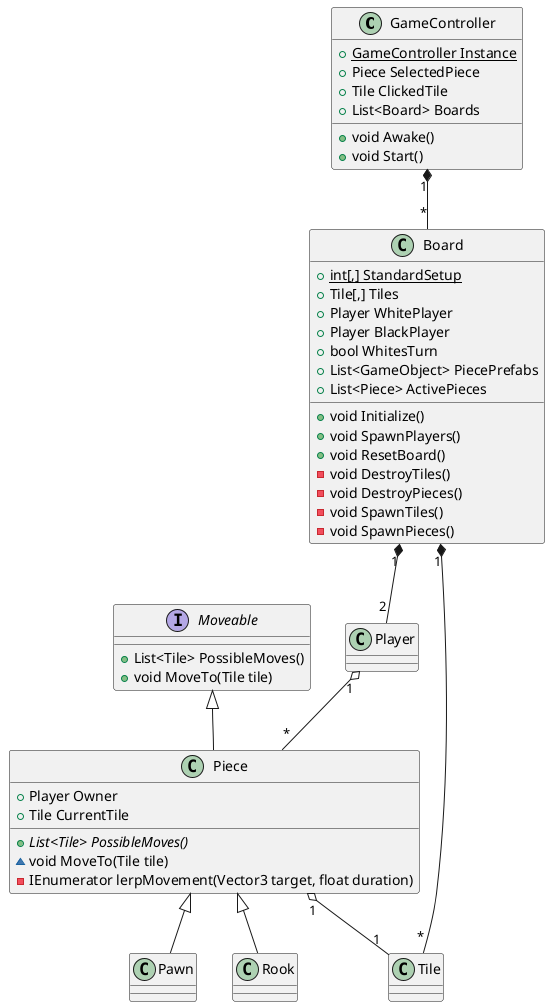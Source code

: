 @startuml

class GameController{
    + {static} GameController Instance
    + Piece SelectedPiece
    + Tile ClickedTile
    + List<Board> Boards
    + void Awake()
    + void Start()
}

class Board {
    + {static} int[,] StandardSetup
    + Tile[,] Tiles
    + Player WhitePlayer
    + Player BlackPlayer
    + bool WhitesTurn
    + List<GameObject> PiecePrefabs
    + List<Piece> ActivePieces
    + void Initialize()
    + void SpawnPlayers()
    + void ResetBoard()
    - void DestroyTiles()
    - void DestroyPieces()
    - void SpawnTiles()
    - void SpawnPieces()
}

class Tile{

}

class Player {

}

class Piece {
    + Player Owner
    + Tile CurrentTile
    + {abstract} List<Tile> PossibleMoves()
    ~ void MoveTo(Tile tile)
    - IEnumerator lerpMovement(Vector3 target, float duration)
}

interface Moveable {
    + List<Tile> PossibleMoves()
    + void MoveTo(Tile tile)
}

GameController "1" *-- "*" Board
Board "1" *-- "*" Tile
Board "1" *-- "2" Player
Player "1" o-- "*" Piece
Piece "1" o-- "1" Tile

Piece -up-|> Moveable

Piece <|-- Pawn
Piece <|-- Rook



@enduml